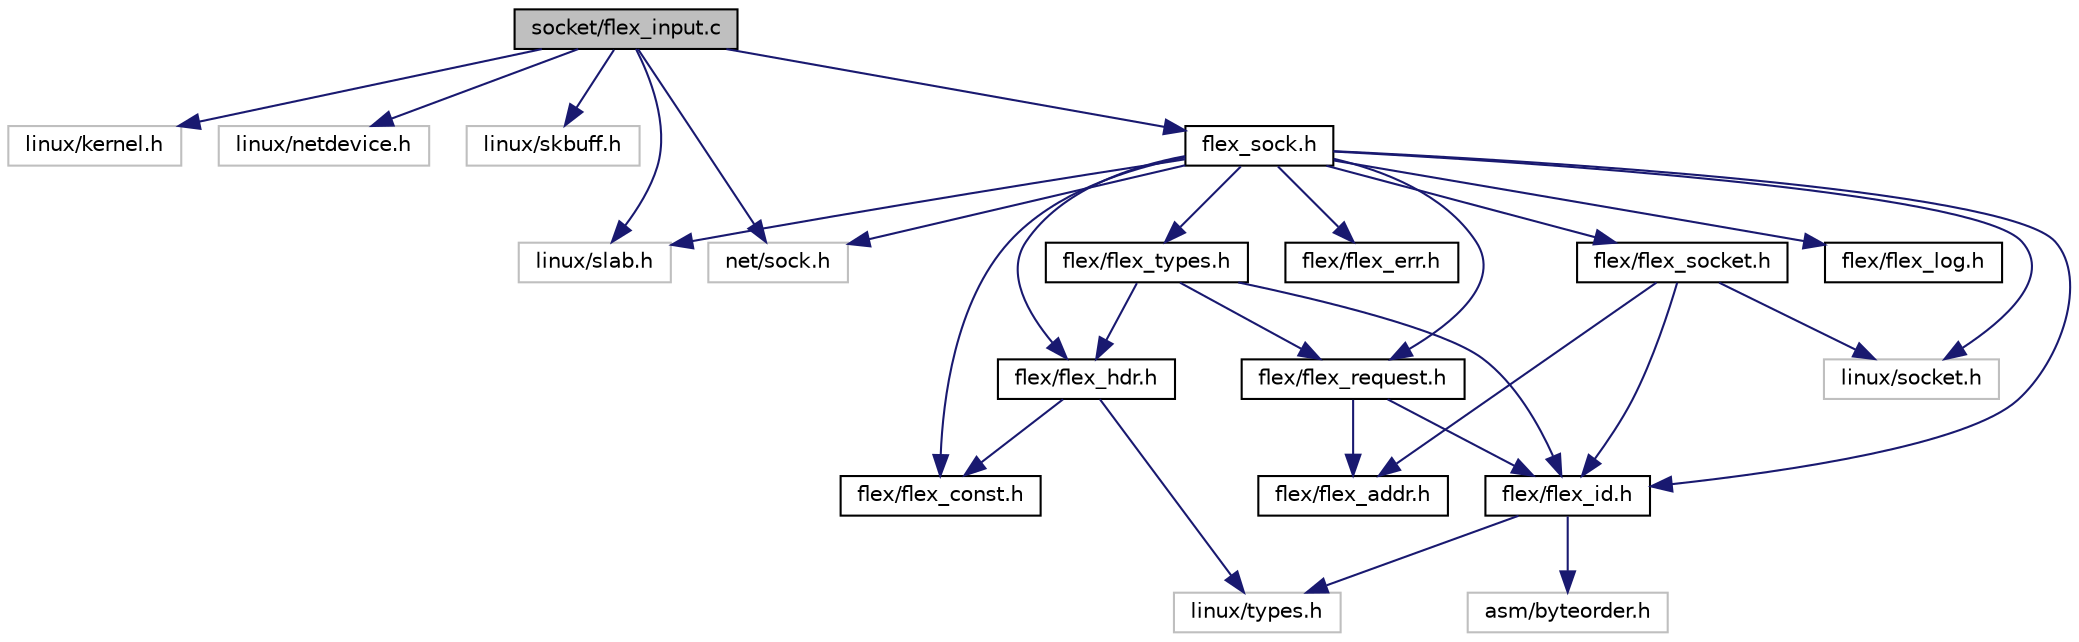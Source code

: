 digraph "socket/flex_input.c"
{
  edge [fontname="Helvetica",fontsize="10",labelfontname="Helvetica",labelfontsize="10"];
  node [fontname="Helvetica",fontsize="10",shape=record];
  Node1 [label="socket/flex_input.c",height=0.2,width=0.4,color="black", fillcolor="grey75", style="filled", fontcolor="black"];
  Node1 -> Node2 [color="midnightblue",fontsize="10",style="solid",fontname="Helvetica"];
  Node2 [label="linux/kernel.h",height=0.2,width=0.4,color="grey75", fillcolor="white", style="filled"];
  Node1 -> Node3 [color="midnightblue",fontsize="10",style="solid",fontname="Helvetica"];
  Node3 [label="linux/netdevice.h",height=0.2,width=0.4,color="grey75", fillcolor="white", style="filled"];
  Node1 -> Node4 [color="midnightblue",fontsize="10",style="solid",fontname="Helvetica"];
  Node4 [label="linux/skbuff.h",height=0.2,width=0.4,color="grey75", fillcolor="white", style="filled"];
  Node1 -> Node5 [color="midnightblue",fontsize="10",style="solid",fontname="Helvetica"];
  Node5 [label="linux/slab.h",height=0.2,width=0.4,color="grey75", fillcolor="white", style="filled"];
  Node1 -> Node6 [color="midnightblue",fontsize="10",style="solid",fontname="Helvetica"];
  Node6 [label="net/sock.h",height=0.2,width=0.4,color="grey75", fillcolor="white", style="filled"];
  Node1 -> Node7 [color="midnightblue",fontsize="10",style="solid",fontname="Helvetica"];
  Node7 [label="flex_sock.h",height=0.2,width=0.4,color="black", fillcolor="white", style="filled",URL="$flex__sock_8h.html",tooltip="This file contains the data structures and the signature of functions for Flex socket. "];
  Node7 -> Node8 [color="midnightblue",fontsize="10",style="solid",fontname="Helvetica"];
  Node8 [label="linux/socket.h",height=0.2,width=0.4,color="grey75", fillcolor="white", style="filled"];
  Node7 -> Node5 [color="midnightblue",fontsize="10",style="solid",fontname="Helvetica"];
  Node7 -> Node6 [color="midnightblue",fontsize="10",style="solid",fontname="Helvetica"];
  Node7 -> Node9 [color="midnightblue",fontsize="10",style="solid",fontname="Helvetica"];
  Node9 [label="flex/flex_log.h",height=0.2,width=0.4,color="black", fillcolor="white", style="filled",URL="$flex__log_8h.html"];
  Node7 -> Node10 [color="midnightblue",fontsize="10",style="solid",fontname="Helvetica"];
  Node10 [label="flex/flex_const.h",height=0.2,width=0.4,color="black", fillcolor="white", style="filled",URL="$flex__const_8h.html"];
  Node7 -> Node11 [color="midnightblue",fontsize="10",style="solid",fontname="Helvetica"];
  Node11 [label="flex/flex_id.h",height=0.2,width=0.4,color="black", fillcolor="white", style="filled",URL="$include_2flex_2flex__id_8h.html"];
  Node11 -> Node12 [color="midnightblue",fontsize="10",style="solid",fontname="Helvetica"];
  Node12 [label="linux/types.h",height=0.2,width=0.4,color="grey75", fillcolor="white", style="filled"];
  Node11 -> Node13 [color="midnightblue",fontsize="10",style="solid",fontname="Helvetica"];
  Node13 [label="asm/byteorder.h",height=0.2,width=0.4,color="grey75", fillcolor="white", style="filled"];
  Node7 -> Node14 [color="midnightblue",fontsize="10",style="solid",fontname="Helvetica"];
  Node14 [label="flex/flex_request.h",height=0.2,width=0.4,color="black", fillcolor="white", style="filled",URL="$flex__request_8h.html"];
  Node14 -> Node15 [color="midnightblue",fontsize="10",style="solid",fontname="Helvetica"];
  Node15 [label="flex/flex_addr.h",height=0.2,width=0.4,color="black", fillcolor="white", style="filled",URL="$flex__addr_8h.html"];
  Node14 -> Node11 [color="midnightblue",fontsize="10",style="solid",fontname="Helvetica"];
  Node7 -> Node16 [color="midnightblue",fontsize="10",style="solid",fontname="Helvetica"];
  Node16 [label="flex/flex_hdr.h",height=0.2,width=0.4,color="black", fillcolor="white", style="filled",URL="$flex__hdr_8h.html"];
  Node16 -> Node10 [color="midnightblue",fontsize="10",style="solid",fontname="Helvetica"];
  Node16 -> Node12 [color="midnightblue",fontsize="10",style="solid",fontname="Helvetica"];
  Node7 -> Node17 [color="midnightblue",fontsize="10",style="solid",fontname="Helvetica"];
  Node17 [label="flex/flex_socket.h",height=0.2,width=0.4,color="black", fillcolor="white", style="filled",URL="$flex__socket_8h.html"];
  Node17 -> Node8 [color="midnightblue",fontsize="10",style="solid",fontname="Helvetica"];
  Node17 -> Node11 [color="midnightblue",fontsize="10",style="solid",fontname="Helvetica"];
  Node17 -> Node15 [color="midnightblue",fontsize="10",style="solid",fontname="Helvetica"];
  Node7 -> Node18 [color="midnightblue",fontsize="10",style="solid",fontname="Helvetica"];
  Node18 [label="flex/flex_err.h",height=0.2,width=0.4,color="black", fillcolor="white", style="filled",URL="$flex__err_8h.html"];
  Node7 -> Node19 [color="midnightblue",fontsize="10",style="solid",fontname="Helvetica"];
  Node19 [label="flex/flex_types.h",height=0.2,width=0.4,color="black", fillcolor="white", style="filled",URL="$flex__types_8h.html"];
  Node19 -> Node16 [color="midnightblue",fontsize="10",style="solid",fontname="Helvetica"];
  Node19 -> Node11 [color="midnightblue",fontsize="10",style="solid",fontname="Helvetica"];
  Node19 -> Node14 [color="midnightblue",fontsize="10",style="solid",fontname="Helvetica"];
}
